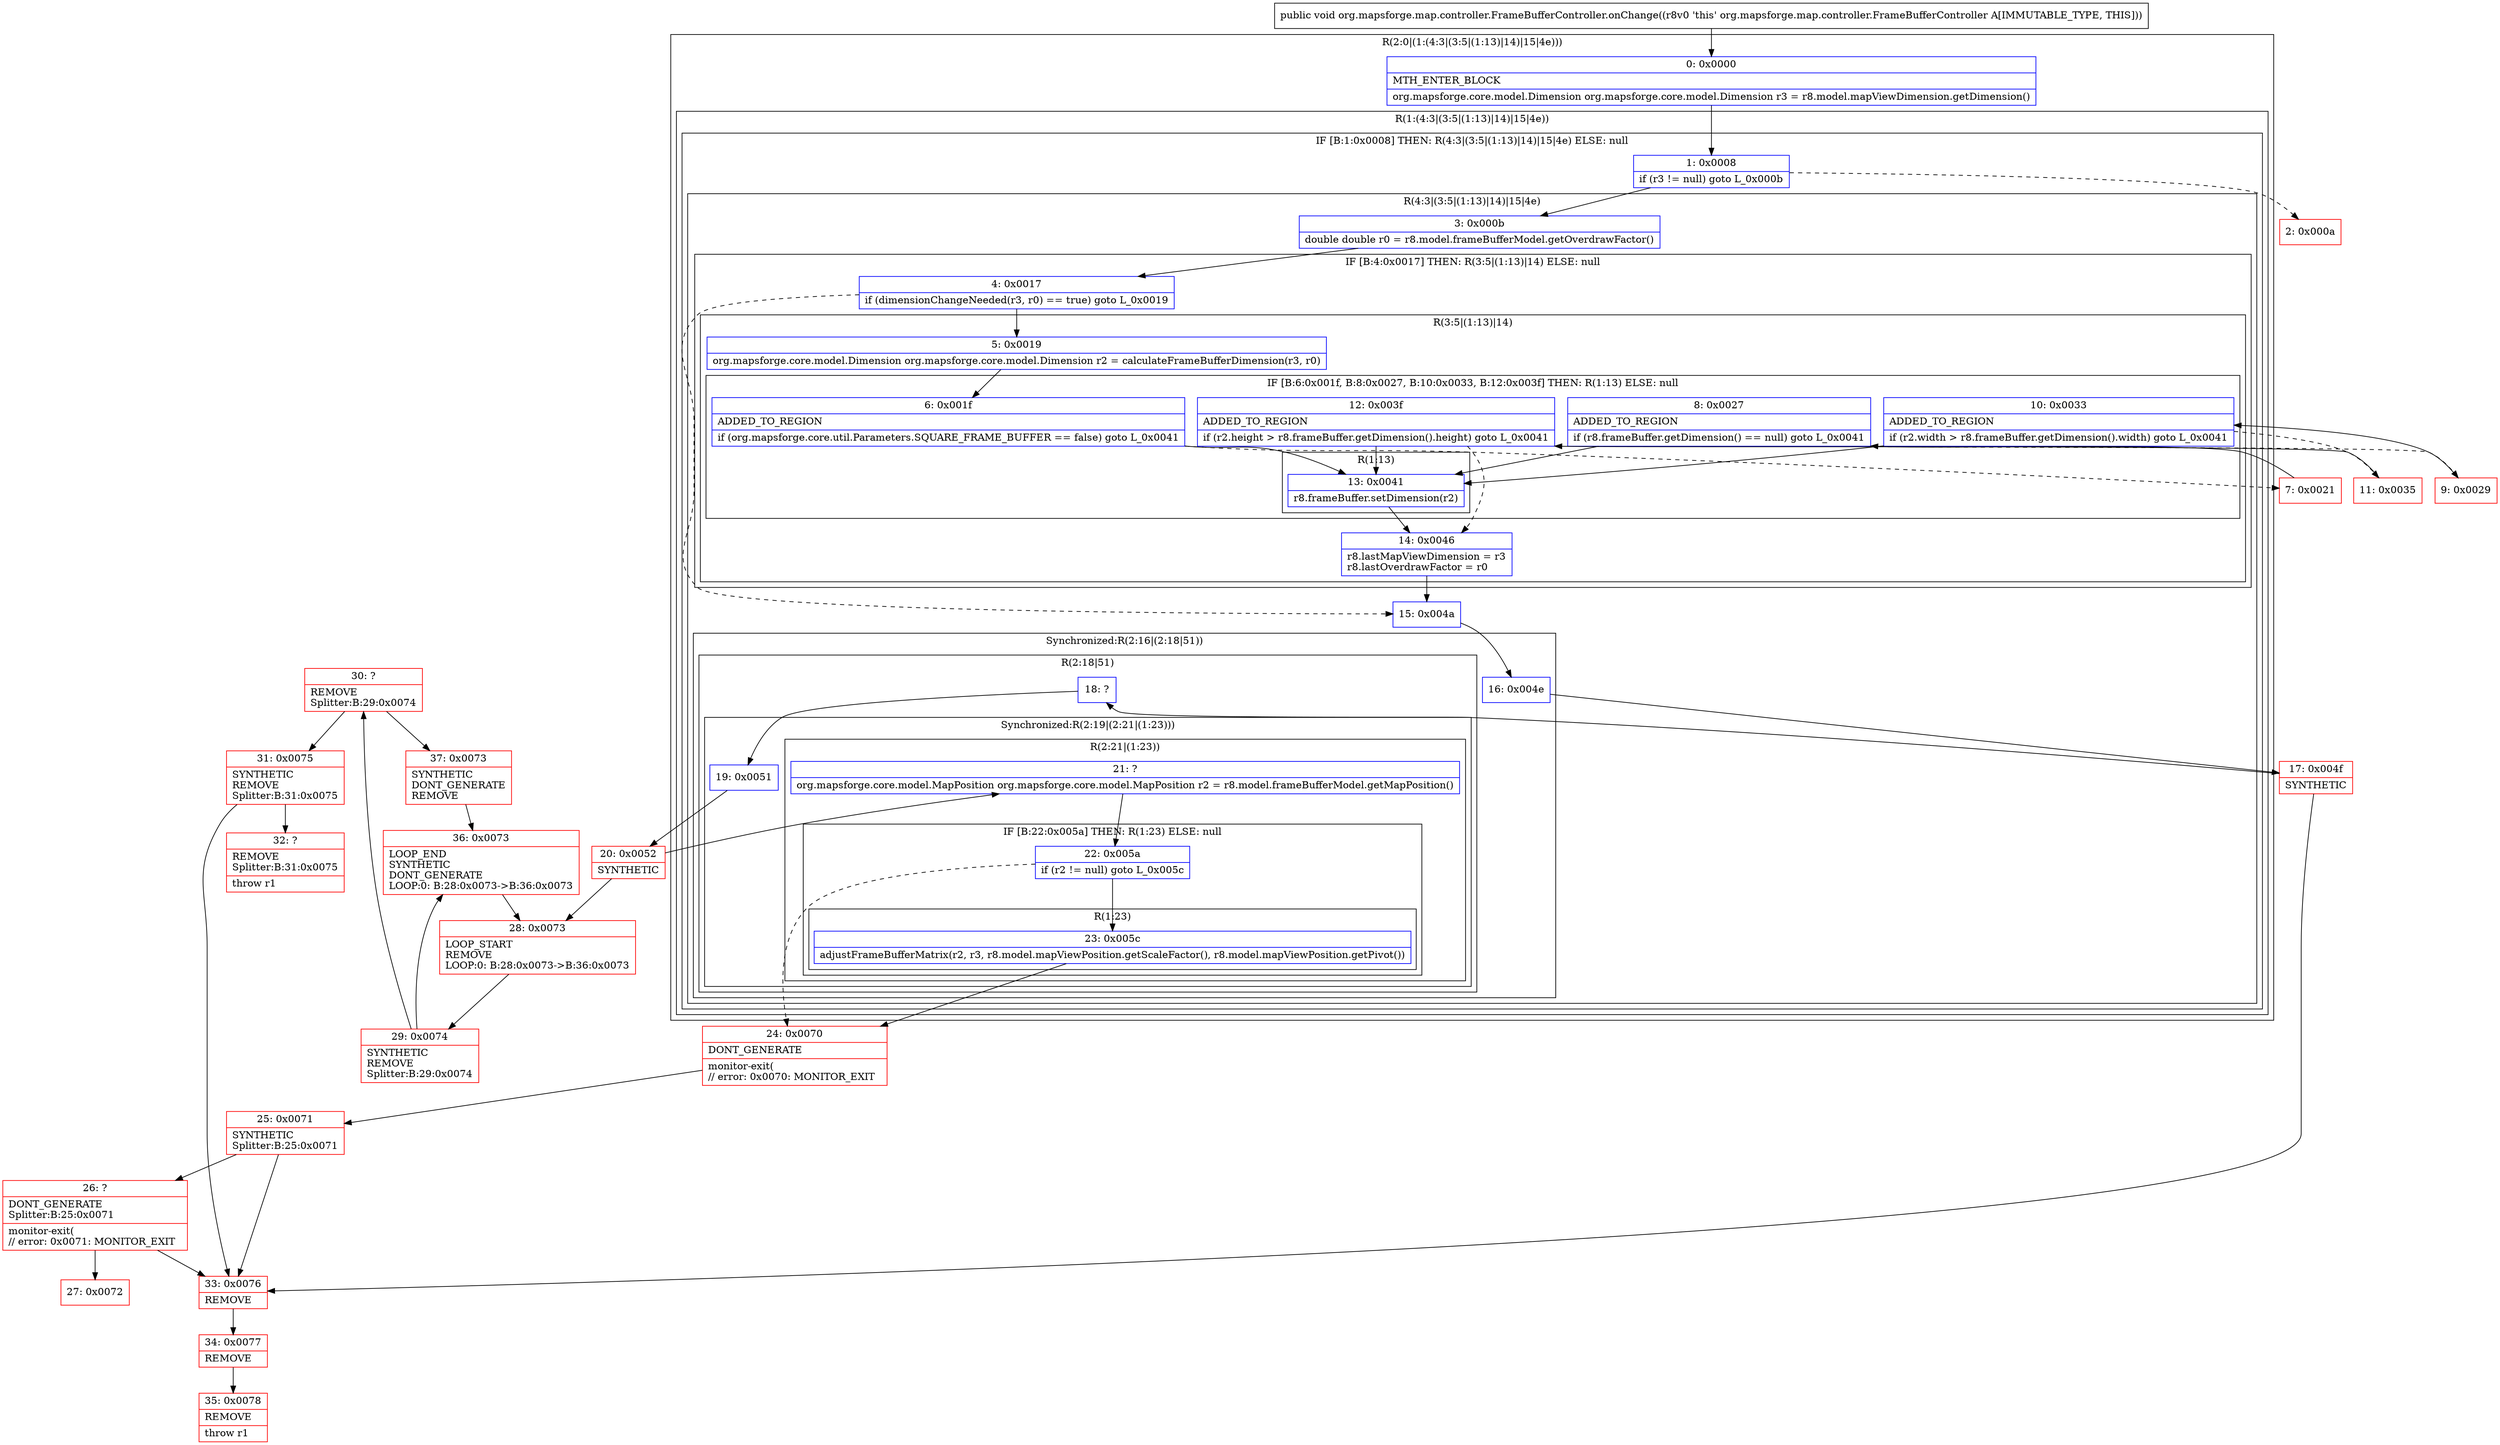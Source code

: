 digraph "CFG fororg.mapsforge.map.controller.FrameBufferController.onChange()V" {
subgraph cluster_Region_14197101 {
label = "R(2:0|(1:(4:3|(3:5|(1:13)|14)|15|4e)))";
node [shape=record,color=blue];
Node_0 [shape=record,label="{0\:\ 0x0000|MTH_ENTER_BLOCK\l|org.mapsforge.core.model.Dimension org.mapsforge.core.model.Dimension r3 = r8.model.mapViewDimension.getDimension()\l}"];
subgraph cluster_Region_702137440 {
label = "R(1:(4:3|(3:5|(1:13)|14)|15|4e))";
node [shape=record,color=blue];
subgraph cluster_IfRegion_1369920584 {
label = "IF [B:1:0x0008] THEN: R(4:3|(3:5|(1:13)|14)|15|4e) ELSE: null";
node [shape=record,color=blue];
Node_1 [shape=record,label="{1\:\ 0x0008|if (r3 != null) goto L_0x000b\l}"];
subgraph cluster_Region_277023251 {
label = "R(4:3|(3:5|(1:13)|14)|15|4e)";
node [shape=record,color=blue];
Node_3 [shape=record,label="{3\:\ 0x000b|double double r0 = r8.model.frameBufferModel.getOverdrawFactor()\l}"];
subgraph cluster_IfRegion_1608732917 {
label = "IF [B:4:0x0017] THEN: R(3:5|(1:13)|14) ELSE: null";
node [shape=record,color=blue];
Node_4 [shape=record,label="{4\:\ 0x0017|if (dimensionChangeNeeded(r3, r0) == true) goto L_0x0019\l}"];
subgraph cluster_Region_1056639321 {
label = "R(3:5|(1:13)|14)";
node [shape=record,color=blue];
Node_5 [shape=record,label="{5\:\ 0x0019|org.mapsforge.core.model.Dimension org.mapsforge.core.model.Dimension r2 = calculateFrameBufferDimension(r3, r0)\l}"];
subgraph cluster_IfRegion_548020346 {
label = "IF [B:6:0x001f, B:8:0x0027, B:10:0x0033, B:12:0x003f] THEN: R(1:13) ELSE: null";
node [shape=record,color=blue];
Node_6 [shape=record,label="{6\:\ 0x001f|ADDED_TO_REGION\l|if (org.mapsforge.core.util.Parameters.SQUARE_FRAME_BUFFER == false) goto L_0x0041\l}"];
Node_8 [shape=record,label="{8\:\ 0x0027|ADDED_TO_REGION\l|if (r8.frameBuffer.getDimension() == null) goto L_0x0041\l}"];
Node_10 [shape=record,label="{10\:\ 0x0033|ADDED_TO_REGION\l|if (r2.width \> r8.frameBuffer.getDimension().width) goto L_0x0041\l}"];
Node_12 [shape=record,label="{12\:\ 0x003f|ADDED_TO_REGION\l|if (r2.height \> r8.frameBuffer.getDimension().height) goto L_0x0041\l}"];
subgraph cluster_Region_686913006 {
label = "R(1:13)";
node [shape=record,color=blue];
Node_13 [shape=record,label="{13\:\ 0x0041|r8.frameBuffer.setDimension(r2)\l}"];
}
}
Node_14 [shape=record,label="{14\:\ 0x0046|r8.lastMapViewDimension = r3\lr8.lastOverdrawFactor = r0\l}"];
}
}
Node_15 [shape=record,label="{15\:\ 0x004a}"];
subgraph cluster_SynchronizedRegion_1463489091 {
label = "Synchronized:R(2:16|(2:18|51))";
node [shape=record,color=blue];
Node_16 [shape=record,label="{16\:\ 0x004e}"];
subgraph cluster_Region_668737233 {
label = "R(2:18|51)";
node [shape=record,color=blue];
Node_18 [shape=record,label="{18\:\ ?}"];
subgraph cluster_SynchronizedRegion_274862589 {
label = "Synchronized:R(2:19|(2:21|(1:23)))";
node [shape=record,color=blue];
Node_19 [shape=record,label="{19\:\ 0x0051}"];
subgraph cluster_Region_1428325390 {
label = "R(2:21|(1:23))";
node [shape=record,color=blue];
Node_21 [shape=record,label="{21\:\ ?|org.mapsforge.core.model.MapPosition org.mapsforge.core.model.MapPosition r2 = r8.model.frameBufferModel.getMapPosition()\l}"];
subgraph cluster_IfRegion_863370802 {
label = "IF [B:22:0x005a] THEN: R(1:23) ELSE: null";
node [shape=record,color=blue];
Node_22 [shape=record,label="{22\:\ 0x005a|if (r2 != null) goto L_0x005c\l}"];
subgraph cluster_Region_2070746146 {
label = "R(1:23)";
node [shape=record,color=blue];
Node_23 [shape=record,label="{23\:\ 0x005c|adjustFrameBufferMatrix(r2, r3, r8.model.mapViewPosition.getScaleFactor(), r8.model.mapViewPosition.getPivot())\l}"];
}
}
}
}
}
}
}
}
}
}
Node_2 [shape=record,color=red,label="{2\:\ 0x000a}"];
Node_7 [shape=record,color=red,label="{7\:\ 0x0021}"];
Node_9 [shape=record,color=red,label="{9\:\ 0x0029}"];
Node_11 [shape=record,color=red,label="{11\:\ 0x0035}"];
Node_17 [shape=record,color=red,label="{17\:\ 0x004f|SYNTHETIC\l}"];
Node_20 [shape=record,color=red,label="{20\:\ 0x0052|SYNTHETIC\l}"];
Node_24 [shape=record,color=red,label="{24\:\ 0x0070|DONT_GENERATE\l|monitor\-exit(\l\/\/ error: 0x0070: MONITOR_EXIT  \l}"];
Node_25 [shape=record,color=red,label="{25\:\ 0x0071|SYNTHETIC\lSplitter:B:25:0x0071\l}"];
Node_26 [shape=record,color=red,label="{26\:\ ?|DONT_GENERATE\lSplitter:B:25:0x0071\l|monitor\-exit(\l\/\/ error: 0x0071: MONITOR_EXIT  \l}"];
Node_27 [shape=record,color=red,label="{27\:\ 0x0072}"];
Node_28 [shape=record,color=red,label="{28\:\ 0x0073|LOOP_START\lREMOVE\lLOOP:0: B:28:0x0073\-\>B:36:0x0073\l}"];
Node_29 [shape=record,color=red,label="{29\:\ 0x0074|SYNTHETIC\lREMOVE\lSplitter:B:29:0x0074\l}"];
Node_30 [shape=record,color=red,label="{30\:\ ?|REMOVE\lSplitter:B:29:0x0074\l}"];
Node_31 [shape=record,color=red,label="{31\:\ 0x0075|SYNTHETIC\lREMOVE\lSplitter:B:31:0x0075\l}"];
Node_32 [shape=record,color=red,label="{32\:\ ?|REMOVE\lSplitter:B:31:0x0075\l|throw r1\l}"];
Node_33 [shape=record,color=red,label="{33\:\ 0x0076|REMOVE\l}"];
Node_34 [shape=record,color=red,label="{34\:\ 0x0077|REMOVE\l}"];
Node_35 [shape=record,color=red,label="{35\:\ 0x0078|REMOVE\l|throw r1\l}"];
Node_36 [shape=record,color=red,label="{36\:\ 0x0073|LOOP_END\lSYNTHETIC\lDONT_GENERATE\lLOOP:0: B:28:0x0073\-\>B:36:0x0073\l}"];
Node_37 [shape=record,color=red,label="{37\:\ 0x0073|SYNTHETIC\lDONT_GENERATE\lREMOVE\l}"];
MethodNode[shape=record,label="{public void org.mapsforge.map.controller.FrameBufferController.onChange((r8v0 'this' org.mapsforge.map.controller.FrameBufferController A[IMMUTABLE_TYPE, THIS])) }"];
MethodNode -> Node_0;
Node_0 -> Node_1;
Node_1 -> Node_2[style=dashed];
Node_1 -> Node_3;
Node_3 -> Node_4;
Node_4 -> Node_5;
Node_4 -> Node_15[style=dashed];
Node_5 -> Node_6;
Node_6 -> Node_7[style=dashed];
Node_6 -> Node_13;
Node_8 -> Node_9[style=dashed];
Node_8 -> Node_13;
Node_10 -> Node_11[style=dashed];
Node_10 -> Node_13;
Node_12 -> Node_13;
Node_12 -> Node_14[style=dashed];
Node_13 -> Node_14;
Node_14 -> Node_15;
Node_15 -> Node_16;
Node_16 -> Node_17;
Node_18 -> Node_19;
Node_19 -> Node_20;
Node_21 -> Node_22;
Node_22 -> Node_23;
Node_22 -> Node_24[style=dashed];
Node_23 -> Node_24;
Node_7 -> Node_8;
Node_9 -> Node_10;
Node_11 -> Node_12;
Node_17 -> Node_18;
Node_17 -> Node_33;
Node_20 -> Node_21;
Node_20 -> Node_28;
Node_24 -> Node_25;
Node_25 -> Node_26;
Node_25 -> Node_33;
Node_26 -> Node_27;
Node_26 -> Node_33;
Node_28 -> Node_29;
Node_29 -> Node_30;
Node_29 -> Node_36;
Node_30 -> Node_31;
Node_30 -> Node_37;
Node_31 -> Node_32;
Node_31 -> Node_33;
Node_33 -> Node_34;
Node_34 -> Node_35;
Node_36 -> Node_28;
Node_37 -> Node_36;
}

